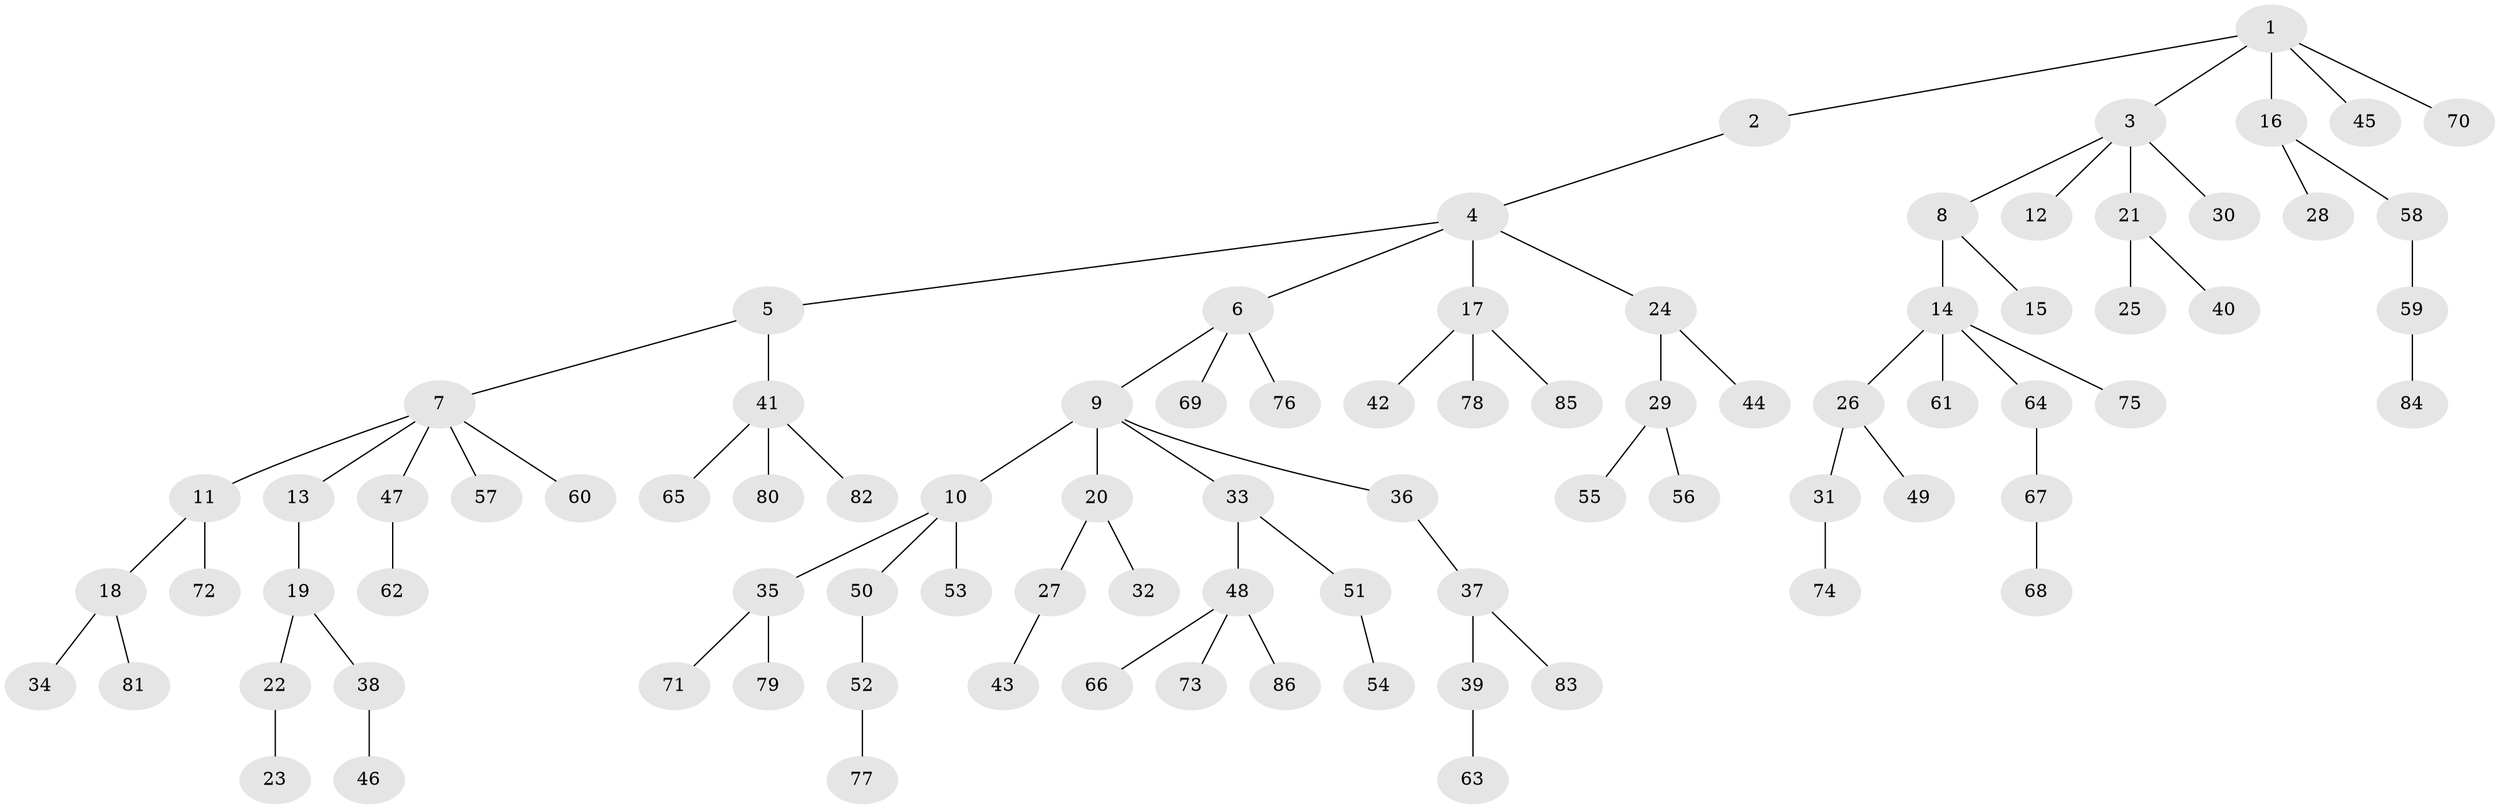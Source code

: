 // coarse degree distribution, {1: 0.7941176470588235, 2: 0.14705882352941177, 5: 0.029411764705882353, 24: 0.029411764705882353}
// Generated by graph-tools (version 1.1) at 2025/56/03/04/25 21:56:30]
// undirected, 86 vertices, 85 edges
graph export_dot {
graph [start="1"]
  node [color=gray90,style=filled];
  1;
  2;
  3;
  4;
  5;
  6;
  7;
  8;
  9;
  10;
  11;
  12;
  13;
  14;
  15;
  16;
  17;
  18;
  19;
  20;
  21;
  22;
  23;
  24;
  25;
  26;
  27;
  28;
  29;
  30;
  31;
  32;
  33;
  34;
  35;
  36;
  37;
  38;
  39;
  40;
  41;
  42;
  43;
  44;
  45;
  46;
  47;
  48;
  49;
  50;
  51;
  52;
  53;
  54;
  55;
  56;
  57;
  58;
  59;
  60;
  61;
  62;
  63;
  64;
  65;
  66;
  67;
  68;
  69;
  70;
  71;
  72;
  73;
  74;
  75;
  76;
  77;
  78;
  79;
  80;
  81;
  82;
  83;
  84;
  85;
  86;
  1 -- 2;
  1 -- 3;
  1 -- 16;
  1 -- 45;
  1 -- 70;
  2 -- 4;
  3 -- 8;
  3 -- 12;
  3 -- 21;
  3 -- 30;
  4 -- 5;
  4 -- 6;
  4 -- 17;
  4 -- 24;
  5 -- 7;
  5 -- 41;
  6 -- 9;
  6 -- 69;
  6 -- 76;
  7 -- 11;
  7 -- 13;
  7 -- 47;
  7 -- 57;
  7 -- 60;
  8 -- 14;
  8 -- 15;
  9 -- 10;
  9 -- 20;
  9 -- 33;
  9 -- 36;
  10 -- 35;
  10 -- 50;
  10 -- 53;
  11 -- 18;
  11 -- 72;
  13 -- 19;
  14 -- 26;
  14 -- 61;
  14 -- 64;
  14 -- 75;
  16 -- 28;
  16 -- 58;
  17 -- 42;
  17 -- 78;
  17 -- 85;
  18 -- 34;
  18 -- 81;
  19 -- 22;
  19 -- 38;
  20 -- 27;
  20 -- 32;
  21 -- 25;
  21 -- 40;
  22 -- 23;
  24 -- 29;
  24 -- 44;
  26 -- 31;
  26 -- 49;
  27 -- 43;
  29 -- 55;
  29 -- 56;
  31 -- 74;
  33 -- 48;
  33 -- 51;
  35 -- 71;
  35 -- 79;
  36 -- 37;
  37 -- 39;
  37 -- 83;
  38 -- 46;
  39 -- 63;
  41 -- 65;
  41 -- 80;
  41 -- 82;
  47 -- 62;
  48 -- 66;
  48 -- 73;
  48 -- 86;
  50 -- 52;
  51 -- 54;
  52 -- 77;
  58 -- 59;
  59 -- 84;
  64 -- 67;
  67 -- 68;
}
